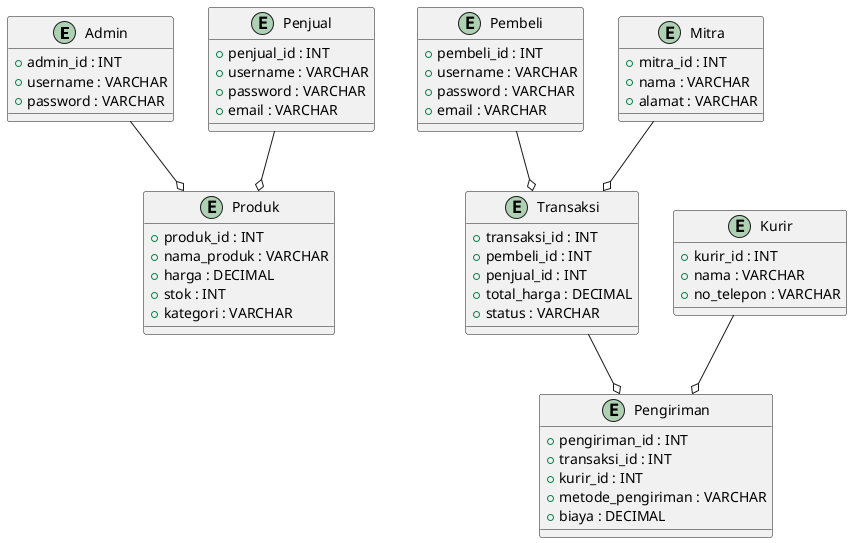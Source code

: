 @startuml
entity "Admin" {
    + admin_id : INT
    + username : VARCHAR
    + password : VARCHAR
}

entity "Penjual" {
    + penjual_id : INT
    + username : VARCHAR
    + password : VARCHAR
    + email : VARCHAR
}

entity "Pembeli" {
    + pembeli_id : INT
    + username : VARCHAR
    + password : VARCHAR
    + email : VARCHAR
}

entity "Kurir" {
    + kurir_id : INT
    + nama : VARCHAR
    + no_telepon : VARCHAR
}

entity "Mitra" {
    + mitra_id : INT
    + nama : VARCHAR
    + alamat : VARCHAR
}

entity "Produk" {
    + produk_id : INT
    + nama_produk : VARCHAR
    + harga : DECIMAL
    + stok : INT
    + kategori : VARCHAR
}

entity "Transaksi" {
    + transaksi_id : INT
    + pembeli_id : INT
    + penjual_id : INT
    + total_harga : DECIMAL
    + status : VARCHAR
}

entity "Pengiriman" {
    + pengiriman_id : INT
    + transaksi_id : INT
    + kurir_id : INT
    + metode_pengiriman : VARCHAR
    + biaya : DECIMAL
}

Admin --o Produk
Penjual --o Produk
Pembeli --o Transaksi
Kurir --o Pengiriman
Mitra --o Transaksi
Transaksi --o Pengiriman

@enduml